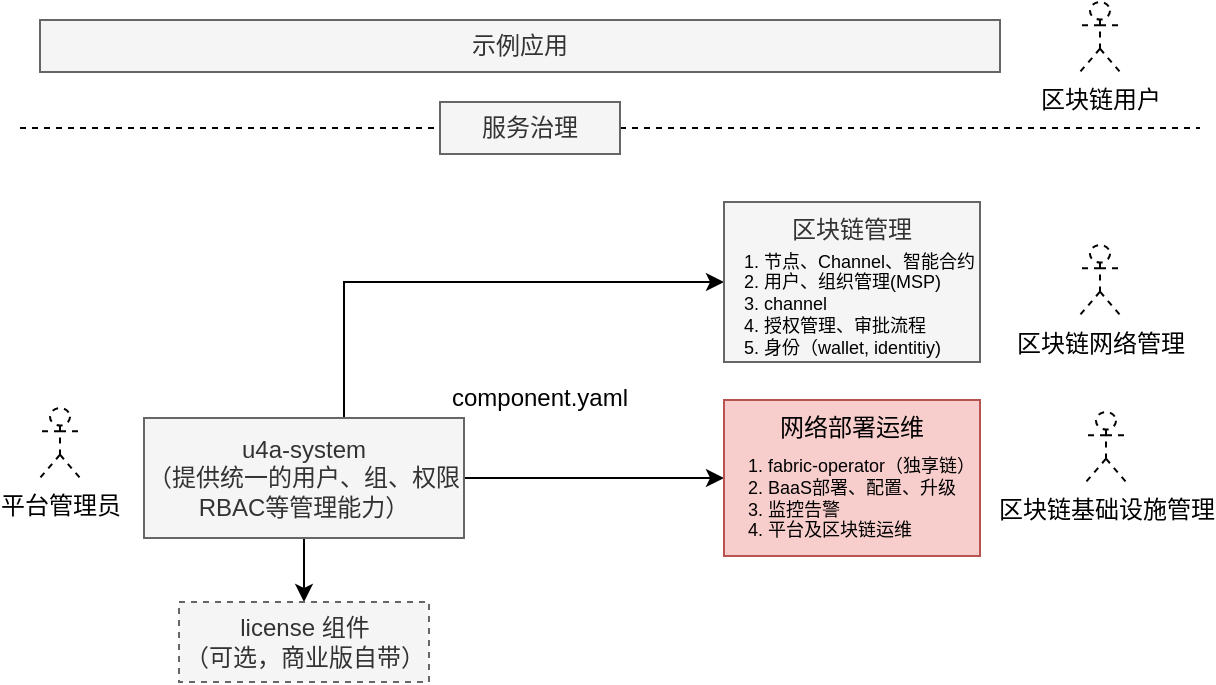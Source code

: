<mxfile version="12.2.4" pages="1"><diagram id="iqoeYSa2WtE6ESPez0TU" name="Page-1"><mxGraphModel dx="810" dy="545" grid="0" gridSize="10" guides="1" tooltips="1" connect="1" arrows="1" fold="1" page="0" pageScale="1" pageWidth="827" pageHeight="1169" math="0" shadow="0"><root><mxCell id="0"/><mxCell id="1" parent="0"/><mxCell id="7" style="edgeStyle=orthogonalEdgeStyle;rounded=0;orthogonalLoop=1;jettySize=auto;html=1;exitX=1;exitY=0.5;exitDx=0;exitDy=0;entryX=0;entryY=0.5;entryDx=0;entryDy=0;" parent="1" source="2" target="6" edge="1"><mxGeometry relative="1" as="geometry"/></mxCell><mxCell id="10" style="edgeStyle=orthogonalEdgeStyle;rounded=0;orthogonalLoop=1;jettySize=auto;html=1;exitX=0.5;exitY=1;exitDx=0;exitDy=0;" parent="1" source="2" target="9" edge="1"><mxGeometry relative="1" as="geometry"/></mxCell><mxCell id="27" style="edgeStyle=orthogonalEdgeStyle;rounded=0;orthogonalLoop=1;jettySize=auto;html=1;exitX=0.75;exitY=0;exitDx=0;exitDy=0;fontSize=9;" parent="1" source="2" target="17" edge="1"><mxGeometry relative="1" as="geometry"><Array as="points"><mxPoint x="212" y="317"/></Array></mxGeometry></mxCell><mxCell id="2" value="u4a-system&lt;br&gt;（提供统一的用户、组、权限RBAC等管理能力）" style="rounded=0;whiteSpace=wrap;html=1;fillColor=#f5f5f5;strokeColor=#666666;fontColor=#333333;" parent="1" vertex="1"><mxGeometry x="112" y="288" width="160" height="60" as="geometry"/></mxCell><mxCell id="6" value="网络部署运维" style="rounded=0;whiteSpace=wrap;html=1;verticalAlign=top;fillColor=#f8cecc;strokeColor=#b85450;" parent="1" vertex="1"><mxGeometry x="402" y="279" width="128" height="78" as="geometry"/></mxCell><mxCell id="8" value="component.yaml" style="text;html=1;strokeColor=none;fillColor=none;align=center;verticalAlign=middle;whiteSpace=wrap;rounded=0;" parent="1" vertex="1"><mxGeometry x="250" y="268" width="120" height="20" as="geometry"/></mxCell><mxCell id="9" value="license 组件&lt;br&gt;（可选，商业版自带）" style="rounded=0;whiteSpace=wrap;html=1;fillColor=#f5f5f5;strokeColor=#666666;fontColor=#333333;dashed=1;" parent="1" vertex="1"><mxGeometry x="129.5" y="380" width="125" height="40" as="geometry"/></mxCell><mxCell id="11" value="示例应用" style="rounded=0;whiteSpace=wrap;html=1;fillColor=#f5f5f5;strokeColor=#666666;fontColor=#333333;" parent="1" vertex="1"><mxGeometry x="60" y="89" width="480" height="26" as="geometry"/></mxCell><mxCell id="12" value="区块链基础设施管理" style="shape=umlActor;verticalLabelPosition=bottom;labelBackgroundColor=#ffffff;verticalAlign=top;html=1;outlineConnect=0;dashed=1;" parent="1" vertex="1"><mxGeometry x="583" y="285" width="20" height="35" as="geometry"/></mxCell><mxCell id="13" value="区块链用户" style="shape=umlActor;verticalLabelPosition=bottom;labelBackgroundColor=#ffffff;verticalAlign=top;html=1;outlineConnect=0;dashed=1;" parent="1" vertex="1"><mxGeometry x="580" y="80" width="20" height="35" as="geometry"/></mxCell><mxCell id="16" value="1. fabric-operator（独享链）&lt;br style=&quot;font-size: 9px&quot;&gt;2. BaaS部署、配置、升级&lt;br style=&quot;font-size: 9px&quot;&gt;3. 监控告警&lt;br style=&quot;font-size: 9px&quot;&gt;4. 平台及区块链运维" style="text;html=1;strokeColor=none;fillColor=none;align=left;verticalAlign=middle;whiteSpace=wrap;rounded=0;dashed=1;fontSize=9;labelBackgroundColor=none;" parent="1" vertex="1"><mxGeometry x="412" y="303" width="118" height="50" as="geometry"/></mxCell><mxCell id="17" value="区块链管理" style="rounded=0;whiteSpace=wrap;html=1;verticalAlign=top;fillColor=#f5f5f5;strokeColor=#666666;fontColor=#333333;" parent="1" vertex="1"><mxGeometry x="402" y="180" width="128" height="80" as="geometry"/></mxCell><mxCell id="20" value="1. 节点、Channel、智能合约&lt;br&gt;2. 用户、组织管理(MSP)&lt;br&gt;3. channel&lt;br&gt;4. 授权管理、审批流程&lt;br&gt;5. 身份（wallet,&amp;nbsp;identitiy)" style="text;html=1;strokeColor=none;fillColor=none;align=left;verticalAlign=middle;whiteSpace=wrap;rounded=0;dashed=1;fontSize=9;labelBackgroundColor=none;" parent="1" vertex="1"><mxGeometry x="410" y="205.5" width="135" height="50" as="geometry"/></mxCell><mxCell id="21" value="区块链网络管理" style="shape=umlActor;verticalLabelPosition=bottom;labelBackgroundColor=#ffffff;verticalAlign=top;html=1;outlineConnect=0;dashed=1;" parent="1" vertex="1"><mxGeometry x="580" y="201.5" width="20" height="35" as="geometry"/></mxCell><mxCell id="24" value="平台管理员" style="shape=umlActor;verticalLabelPosition=bottom;labelBackgroundColor=#ffffff;verticalAlign=top;html=1;outlineConnect=0;dashed=1;" parent="1" vertex="1"><mxGeometry x="60" y="283" width="20" height="35" as="geometry"/></mxCell><mxCell id="29" value="" style="endArrow=none;html=1;dashed=1;" parent="1" source="31" edge="1"><mxGeometry width="50" height="50" relative="1" as="geometry"><mxPoint x="50" y="143" as="sourcePoint"/><mxPoint x="640" y="143" as="targetPoint"/></mxGeometry></mxCell><mxCell id="31" value="服务治理" style="rounded=0;whiteSpace=wrap;html=1;fillColor=#f5f5f5;strokeColor=#666666;fontColor=#333333;" parent="1" vertex="1"><mxGeometry x="260" y="130" width="90" height="26" as="geometry"/></mxCell><mxCell id="32" value="" style="endArrow=none;html=1;dashed=1;" parent="1" target="31" edge="1"><mxGeometry width="50" height="50" relative="1" as="geometry"><mxPoint x="50" y="143" as="sourcePoint"/><mxPoint x="640" y="143" as="targetPoint"/></mxGeometry></mxCell></root></mxGraphModel></diagram></mxfile>